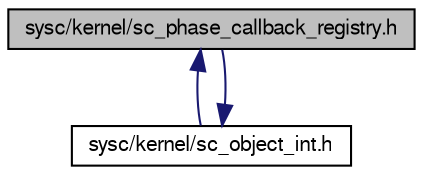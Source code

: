 digraph G
{
  edge [fontname="FreeSans",fontsize="10",labelfontname="FreeSans",labelfontsize="10"];
  node [fontname="FreeSans",fontsize="10",shape=record];
  Node1 [label="sysc/kernel/sc_phase_callback_registry.h",height=0.2,width=0.4,color="black", fillcolor="grey75", style="filled" fontcolor="black"];
  Node1 -> Node2 [dir=back,color="midnightblue",fontsize="10",style="solid",fontname="FreeSans"];
  Node2 [label="sysc/kernel/sc_object_int.h",height=0.2,width=0.4,color="black", fillcolor="white", style="filled",URL="$a00363.html"];
  Node2 -> Node1 [dir=back,color="midnightblue",fontsize="10",style="solid",fontname="FreeSans"];
}
